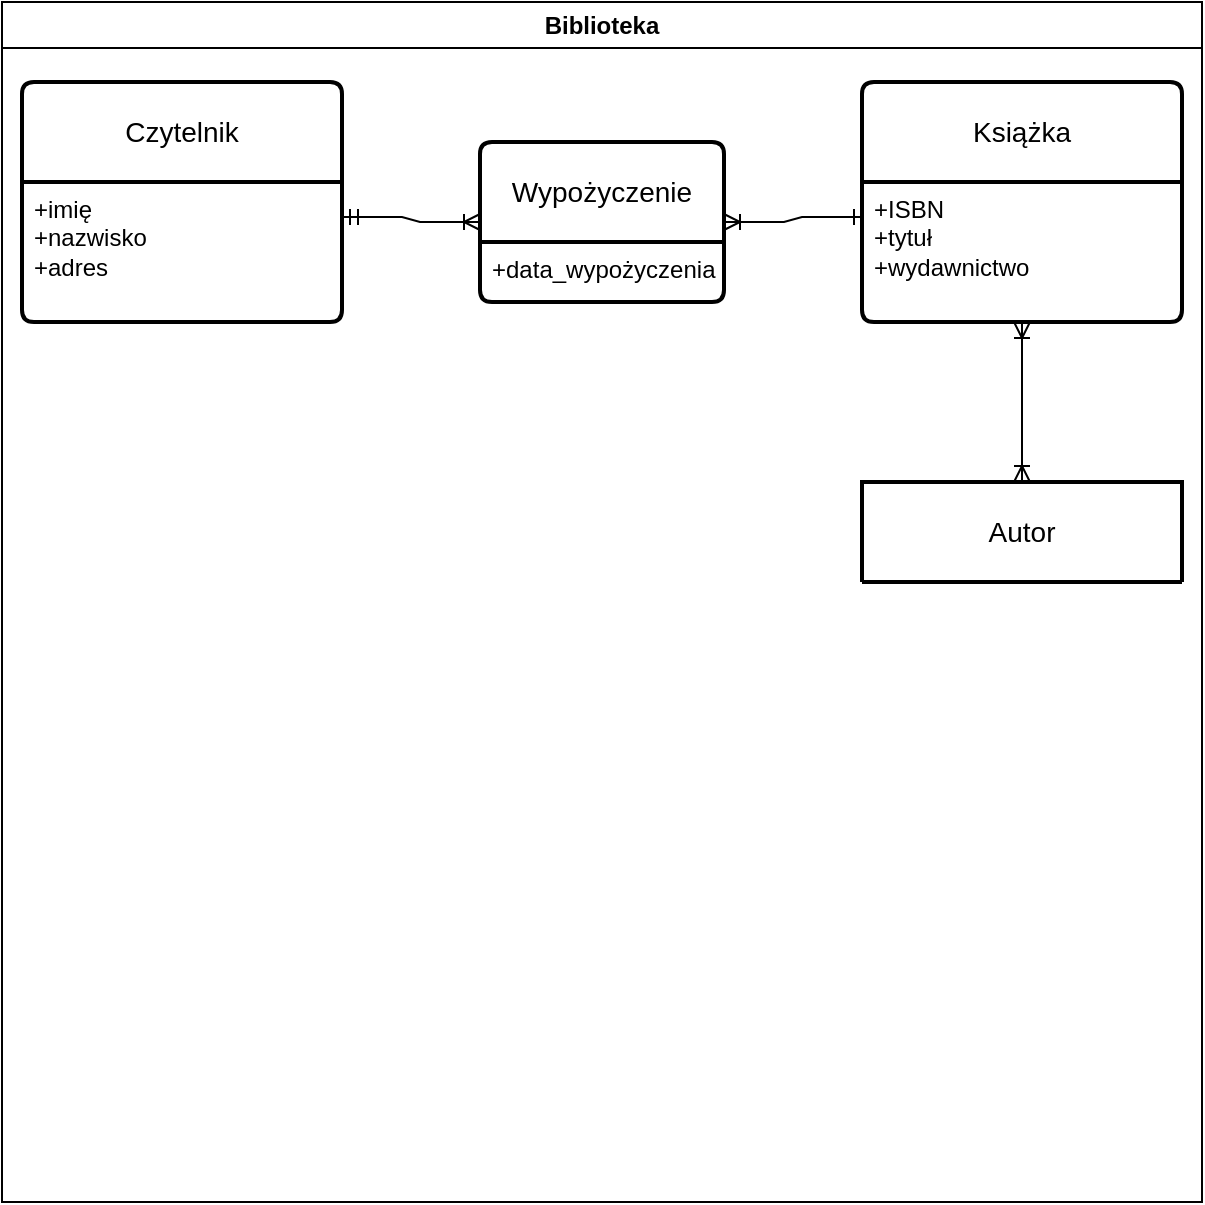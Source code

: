 <mxfile version="24.8.0">
  <diagram name="Strona-1" id="yuaCnolpcKw5RJN_dIsA">
    <mxGraphModel dx="452" dy="539" grid="1" gridSize="10" guides="1" tooltips="1" connect="1" arrows="1" fold="1" page="1" pageScale="1" pageWidth="827" pageHeight="1169" math="0" shadow="0">
      <root>
        <mxCell id="0" />
        <mxCell id="1" parent="0" />
        <mxCell id="02XU8BTQKnKunBHPCCt8-1" value="Biblioteka" style="swimlane;whiteSpace=wrap;html=1;" vertex="1" parent="1">
          <mxGeometry x="40" y="80" width="600" height="600" as="geometry" />
        </mxCell>
        <mxCell id="02XU8BTQKnKunBHPCCt8-2" value="Czytelnik" style="swimlane;childLayout=stackLayout;horizontal=1;startSize=50;horizontalStack=0;rounded=1;fontSize=14;fontStyle=0;strokeWidth=2;resizeParent=0;resizeLast=1;shadow=0;dashed=0;align=center;arcSize=4;whiteSpace=wrap;html=1;" vertex="1" parent="02XU8BTQKnKunBHPCCt8-1">
          <mxGeometry x="10" y="40" width="160" height="120" as="geometry" />
        </mxCell>
        <mxCell id="02XU8BTQKnKunBHPCCt8-3" value="+imię&lt;div&gt;&lt;div&gt;+nazwisko&lt;/div&gt;&lt;div&gt;+adres&lt;/div&gt;&lt;/div&gt;" style="align=left;strokeColor=none;fillColor=none;spacingLeft=4;fontSize=12;verticalAlign=top;resizable=0;rotatable=0;part=1;html=1;" vertex="1" parent="02XU8BTQKnKunBHPCCt8-2">
          <mxGeometry y="50" width="160" height="70" as="geometry" />
        </mxCell>
        <mxCell id="02XU8BTQKnKunBHPCCt8-4" value="Książka" style="swimlane;childLayout=stackLayout;horizontal=1;startSize=50;horizontalStack=0;rounded=1;fontSize=14;fontStyle=0;strokeWidth=2;resizeParent=0;resizeLast=1;shadow=0;dashed=0;align=center;arcSize=4;whiteSpace=wrap;html=1;" vertex="1" parent="02XU8BTQKnKunBHPCCt8-1">
          <mxGeometry x="430" y="40" width="160" height="120" as="geometry" />
        </mxCell>
        <mxCell id="02XU8BTQKnKunBHPCCt8-5" value="+ISBN&lt;div&gt;+tytuł&lt;/div&gt;&lt;div&gt;+wydawnictwo&lt;/div&gt;" style="align=left;strokeColor=none;fillColor=none;spacingLeft=4;fontSize=12;verticalAlign=top;resizable=0;rotatable=0;part=1;html=1;" vertex="1" parent="02XU8BTQKnKunBHPCCt8-4">
          <mxGeometry y="50" width="160" height="70" as="geometry" />
        </mxCell>
        <mxCell id="02XU8BTQKnKunBHPCCt8-6" value="Wypożyczenie" style="swimlane;childLayout=stackLayout;horizontal=1;startSize=50;horizontalStack=0;rounded=1;fontSize=14;fontStyle=0;strokeWidth=2;resizeParent=0;resizeLast=1;shadow=0;dashed=0;align=center;arcSize=4;whiteSpace=wrap;html=1;" vertex="1" parent="02XU8BTQKnKunBHPCCt8-1">
          <mxGeometry x="239" y="70" width="122" height="80" as="geometry" />
        </mxCell>
        <mxCell id="02XU8BTQKnKunBHPCCt8-7" value="&lt;div style=&quot;&quot;&gt;&lt;span style=&quot;background-color: initial;&quot;&gt;+data_wypożyczenia&lt;/span&gt;&lt;/div&gt;" style="align=left;strokeColor=none;fillColor=none;spacingLeft=4;fontSize=12;verticalAlign=top;resizable=0;rotatable=0;part=1;html=1;" vertex="1" parent="02XU8BTQKnKunBHPCCt8-6">
          <mxGeometry y="50" width="122" height="30" as="geometry" />
        </mxCell>
        <mxCell id="02XU8BTQKnKunBHPCCt8-13" value="" style="edgeStyle=entityRelationEdgeStyle;fontSize=12;html=1;endArrow=ERoneToMany;startArrow=ERmandOne;rounded=0;entryX=0;entryY=0.5;entryDx=0;entryDy=0;exitX=1;exitY=0.25;exitDx=0;exitDy=0;" edge="1" parent="02XU8BTQKnKunBHPCCt8-1" source="02XU8BTQKnKunBHPCCt8-3" target="02XU8BTQKnKunBHPCCt8-6">
          <mxGeometry width="100" height="100" relative="1" as="geometry">
            <mxPoint x="250" y="360" as="sourcePoint" />
            <mxPoint x="350" y="260" as="targetPoint" />
          </mxGeometry>
        </mxCell>
        <mxCell id="02XU8BTQKnKunBHPCCt8-14" value="" style="edgeStyle=entityRelationEdgeStyle;fontSize=12;html=1;endArrow=ERone;startArrow=ERoneToMany;rounded=0;exitX=1;exitY=0.5;exitDx=0;exitDy=0;entryX=0;entryY=0.25;entryDx=0;entryDy=0;endFill=0;startFill=0;" edge="1" parent="02XU8BTQKnKunBHPCCt8-1" source="02XU8BTQKnKunBHPCCt8-6" target="02XU8BTQKnKunBHPCCt8-5">
          <mxGeometry width="100" height="100" relative="1" as="geometry">
            <mxPoint x="350" y="270" as="sourcePoint" />
            <mxPoint x="450" y="170" as="targetPoint" />
          </mxGeometry>
        </mxCell>
        <mxCell id="02XU8BTQKnKunBHPCCt8-15" value="Autor" style="swimlane;childLayout=stackLayout;horizontal=1;startSize=50;horizontalStack=0;rounded=1;fontSize=14;fontStyle=0;strokeWidth=2;resizeParent=0;resizeLast=1;shadow=0;dashed=0;align=center;arcSize=4;whiteSpace=wrap;html=1;" vertex="1" parent="02XU8BTQKnKunBHPCCt8-1">
          <mxGeometry x="430" y="240" width="160" height="50" as="geometry" />
        </mxCell>
        <mxCell id="02XU8BTQKnKunBHPCCt8-17" value="" style="fontSize=12;html=1;endArrow=ERoneToMany;startArrow=ERoneToMany;rounded=0;entryX=0.5;entryY=1;entryDx=0;entryDy=0;exitX=0.5;exitY=0;exitDx=0;exitDy=0;" edge="1" parent="02XU8BTQKnKunBHPCCt8-1" source="02XU8BTQKnKunBHPCCt8-15" target="02XU8BTQKnKunBHPCCt8-5">
          <mxGeometry width="100" height="100" relative="1" as="geometry">
            <mxPoint x="240" y="280" as="sourcePoint" />
            <mxPoint x="340" y="180" as="targetPoint" />
          </mxGeometry>
        </mxCell>
      </root>
    </mxGraphModel>
  </diagram>
</mxfile>
